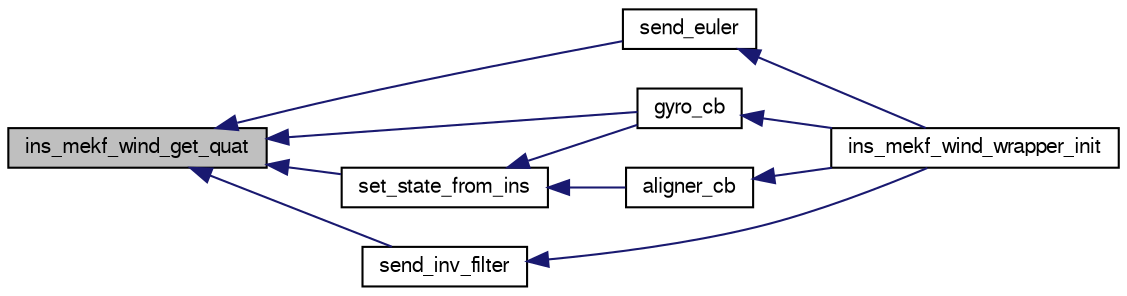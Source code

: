 digraph "ins_mekf_wind_get_quat"
{
  edge [fontname="FreeSans",fontsize="10",labelfontname="FreeSans",labelfontsize="10"];
  node [fontname="FreeSans",fontsize="10",shape=record];
  rankdir="LR";
  Node1 [label="ins_mekf_wind_get_quat",height=0.2,width=0.4,color="black", fillcolor="grey75", style="filled", fontcolor="black"];
  Node1 -> Node2 [dir="back",color="midnightblue",fontsize="10",style="solid",fontname="FreeSans"];
  Node2 [label="gyro_cb",height=0.2,width=0.4,color="black", fillcolor="white", style="filled",URL="$ins__mekf__wind__wrapper_8c.html#a47e1ea35fdb43af72537c6c9f38b889d",tooltip="Call ins_mekf_wind_propagate on new gyro measurements. "];
  Node2 -> Node3 [dir="back",color="midnightblue",fontsize="10",style="solid",fontname="FreeSans"];
  Node3 [label="ins_mekf_wind_wrapper_init",height=0.2,width=0.4,color="black", fillcolor="white", style="filled",URL="$ins__mekf__wind__wrapper_8h.html#a7b3c1fefc89ec1a4ff25484626a02deb",tooltip="Init function. "];
  Node1 -> Node4 [dir="back",color="midnightblue",fontsize="10",style="solid",fontname="FreeSans"];
  Node4 [label="send_euler",height=0.2,width=0.4,color="black", fillcolor="white", style="filled",URL="$ins__mekf__wind__wrapper_8c.html#abcc3fa84d1a2a749aed66a3ebd79ea54",tooltip="logging functions "];
  Node4 -> Node3 [dir="back",color="midnightblue",fontsize="10",style="solid",fontname="FreeSans"];
  Node1 -> Node5 [dir="back",color="midnightblue",fontsize="10",style="solid",fontname="FreeSans"];
  Node5 [label="send_inv_filter",height=0.2,width=0.4,color="black", fillcolor="white", style="filled",URL="$ins__mekf__wind__wrapper_8c.html#a13fc1b4c93e8bcbc055c5a147129a03d"];
  Node5 -> Node3 [dir="back",color="midnightblue",fontsize="10",style="solid",fontname="FreeSans"];
  Node1 -> Node6 [dir="back",color="midnightblue",fontsize="10",style="solid",fontname="FreeSans"];
  Node6 [label="set_state_from_ins",height=0.2,width=0.4,color="black", fillcolor="white", style="filled",URL="$ins__mekf__wind__wrapper_8c.html#a83584ab974d0141a5807832d8d5f907a",tooltip="update state interface "];
  Node6 -> Node2 [dir="back",color="midnightblue",fontsize="10",style="solid",fontname="FreeSans"];
  Node6 -> Node7 [dir="back",color="midnightblue",fontsize="10",style="solid",fontname="FreeSans"];
  Node7 [label="aligner_cb",height=0.2,width=0.4,color="black", fillcolor="white", style="filled",URL="$ins__mekf__wind__wrapper_8c.html#abb508f672663ab1485eae5b9e1799f21"];
  Node7 -> Node3 [dir="back",color="midnightblue",fontsize="10",style="solid",fontname="FreeSans"];
}

